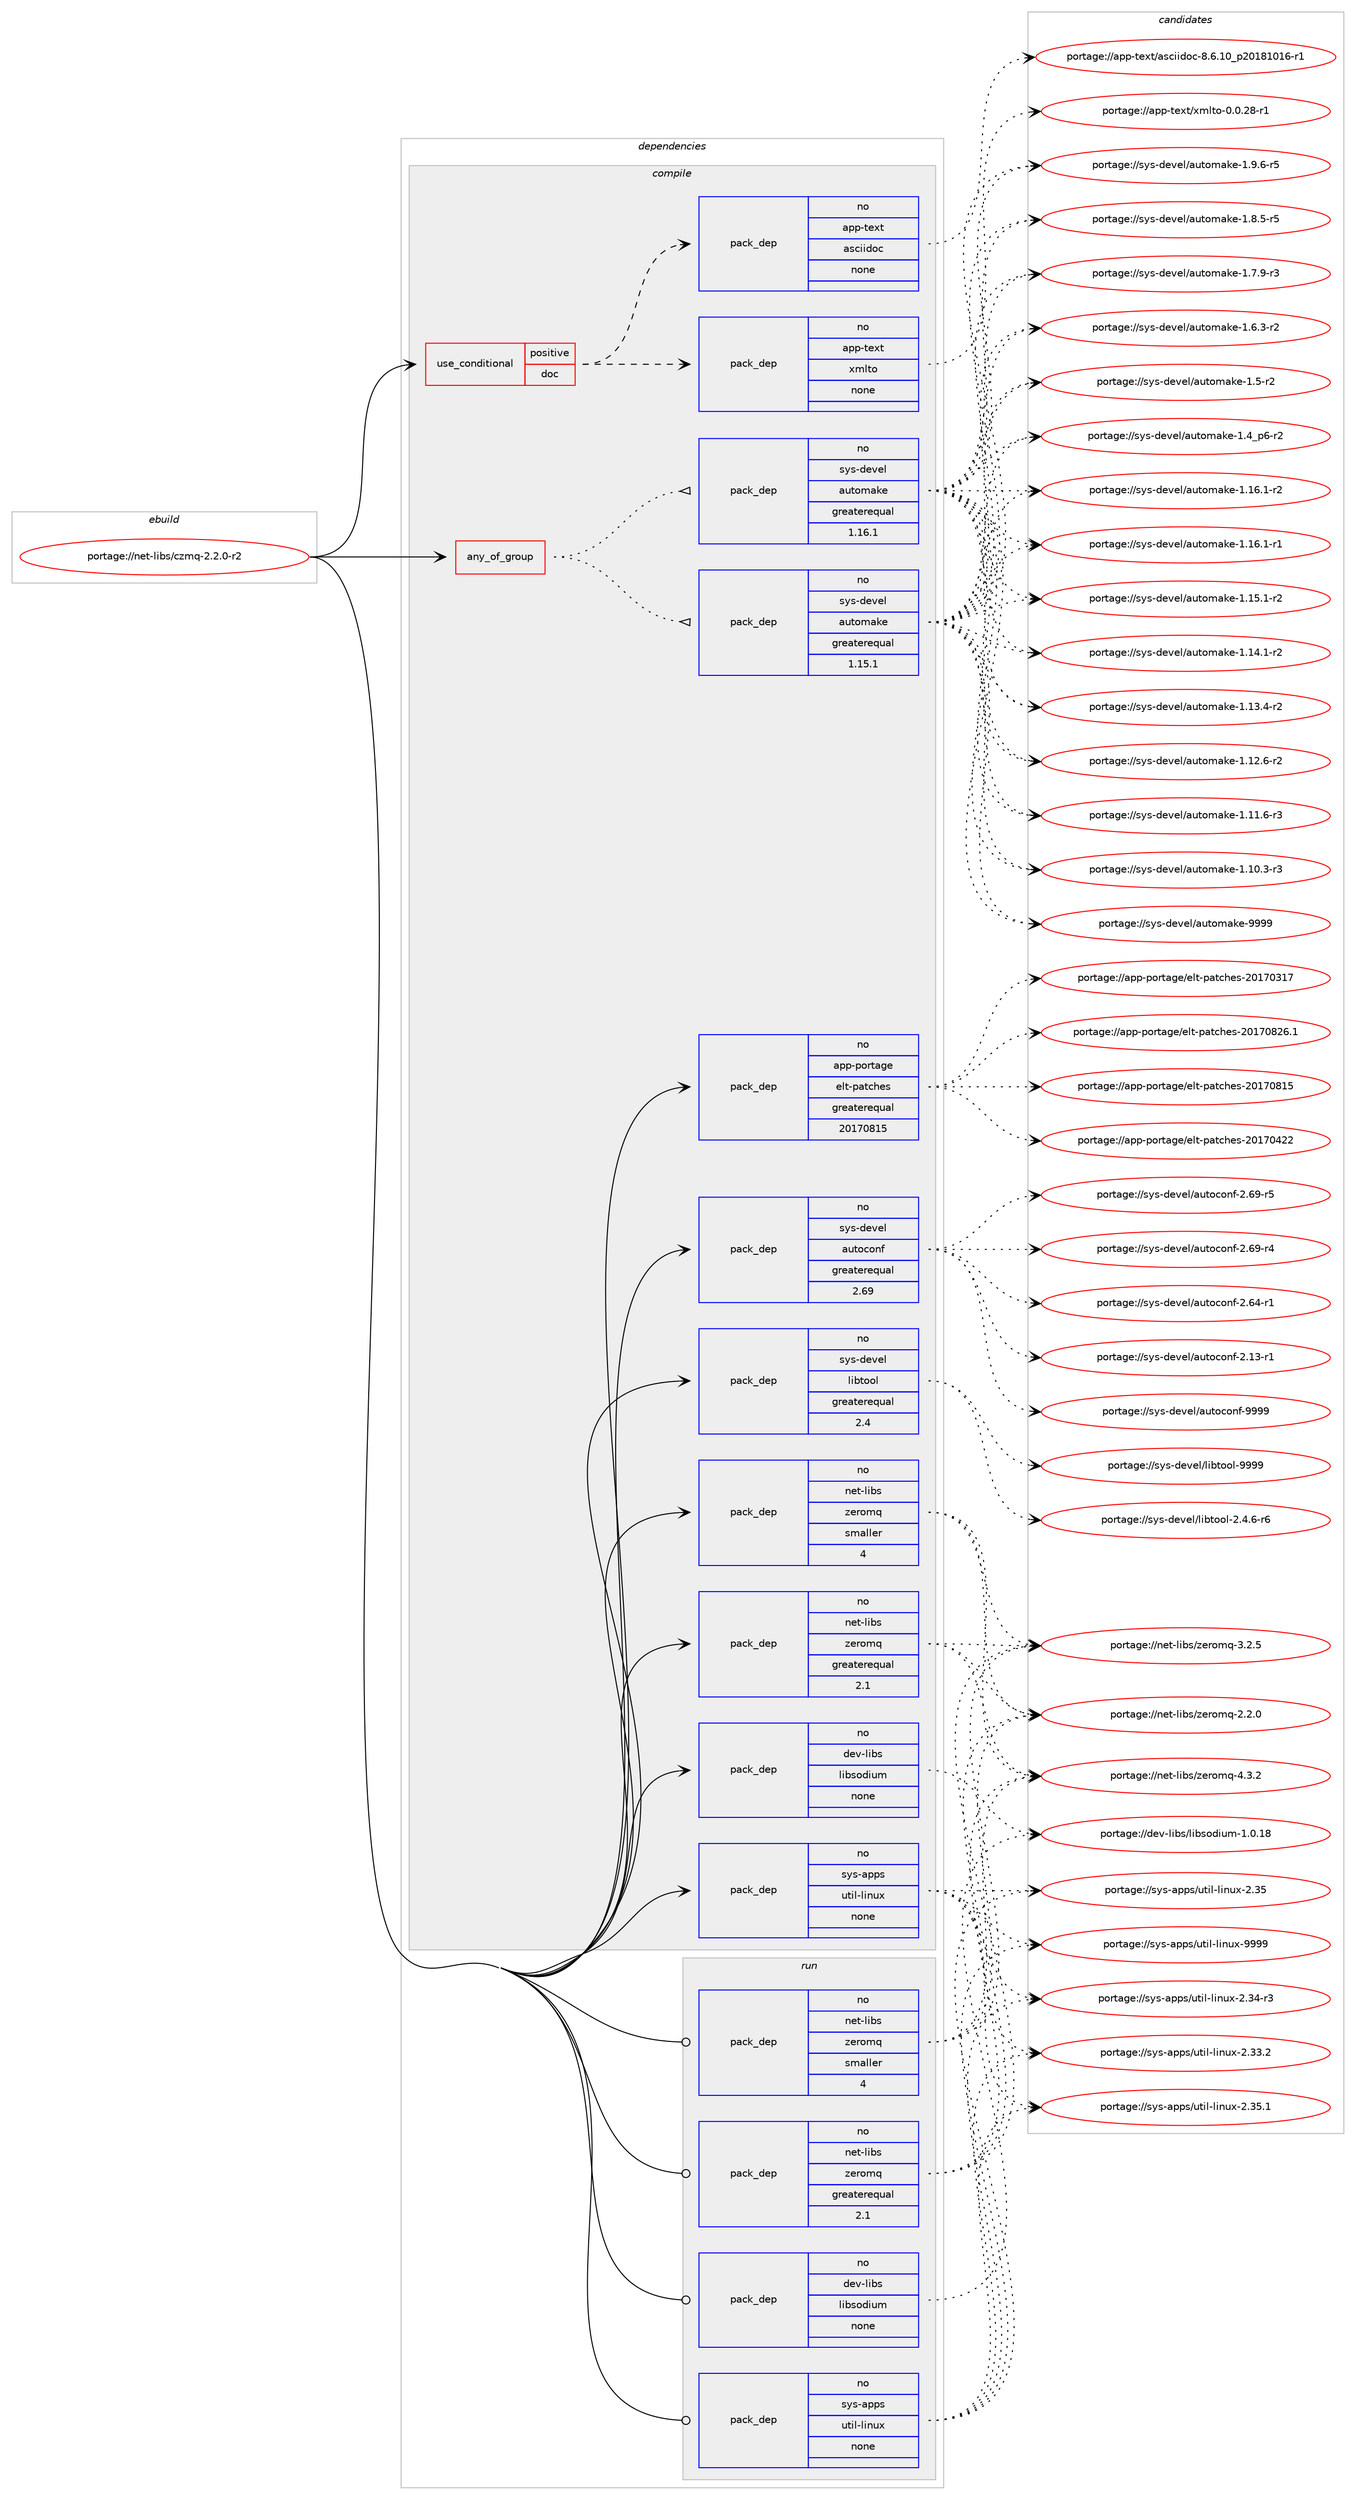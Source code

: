 digraph prolog {

# *************
# Graph options
# *************

newrank=true;
concentrate=true;
compound=true;
graph [rankdir=LR,fontname=Helvetica,fontsize=10,ranksep=1.5];#, ranksep=2.5, nodesep=0.2];
edge  [arrowhead=vee];
node  [fontname=Helvetica,fontsize=10];

# **********
# The ebuild
# **********

subgraph cluster_leftcol {
color=gray;
rank=same;
label=<<i>ebuild</i>>;
id [label="portage://net-libs/czmq-2.2.0-r2", color=red, width=4, href="../net-libs/czmq-2.2.0-r2.svg"];
}

# ****************
# The dependencies
# ****************

subgraph cluster_midcol {
color=gray;
label=<<i>dependencies</i>>;
subgraph cluster_compile {
fillcolor="#eeeeee";
style=filled;
label=<<i>compile</i>>;
subgraph any2200 {
dependency142900 [label=<<TABLE BORDER="0" CELLBORDER="1" CELLSPACING="0" CELLPADDING="4"><TR><TD CELLPADDING="10">any_of_group</TD></TR></TABLE>>, shape=none, color=red];subgraph pack109801 {
dependency142901 [label=<<TABLE BORDER="0" CELLBORDER="1" CELLSPACING="0" CELLPADDING="4" WIDTH="220"><TR><TD ROWSPAN="6" CELLPADDING="30">pack_dep</TD></TR><TR><TD WIDTH="110">no</TD></TR><TR><TD>sys-devel</TD></TR><TR><TD>automake</TD></TR><TR><TD>greaterequal</TD></TR><TR><TD>1.16.1</TD></TR></TABLE>>, shape=none, color=blue];
}
dependency142900:e -> dependency142901:w [weight=20,style="dotted",arrowhead="oinv"];
subgraph pack109802 {
dependency142902 [label=<<TABLE BORDER="0" CELLBORDER="1" CELLSPACING="0" CELLPADDING="4" WIDTH="220"><TR><TD ROWSPAN="6" CELLPADDING="30">pack_dep</TD></TR><TR><TD WIDTH="110">no</TD></TR><TR><TD>sys-devel</TD></TR><TR><TD>automake</TD></TR><TR><TD>greaterequal</TD></TR><TR><TD>1.15.1</TD></TR></TABLE>>, shape=none, color=blue];
}
dependency142900:e -> dependency142902:w [weight=20,style="dotted",arrowhead="oinv"];
}
id:e -> dependency142900:w [weight=20,style="solid",arrowhead="vee"];
subgraph cond30756 {
dependency142903 [label=<<TABLE BORDER="0" CELLBORDER="1" CELLSPACING="0" CELLPADDING="4"><TR><TD ROWSPAN="3" CELLPADDING="10">use_conditional</TD></TR><TR><TD>positive</TD></TR><TR><TD>doc</TD></TR></TABLE>>, shape=none, color=red];
subgraph pack109803 {
dependency142904 [label=<<TABLE BORDER="0" CELLBORDER="1" CELLSPACING="0" CELLPADDING="4" WIDTH="220"><TR><TD ROWSPAN="6" CELLPADDING="30">pack_dep</TD></TR><TR><TD WIDTH="110">no</TD></TR><TR><TD>app-text</TD></TR><TR><TD>asciidoc</TD></TR><TR><TD>none</TD></TR><TR><TD></TD></TR></TABLE>>, shape=none, color=blue];
}
dependency142903:e -> dependency142904:w [weight=20,style="dashed",arrowhead="vee"];
subgraph pack109804 {
dependency142905 [label=<<TABLE BORDER="0" CELLBORDER="1" CELLSPACING="0" CELLPADDING="4" WIDTH="220"><TR><TD ROWSPAN="6" CELLPADDING="30">pack_dep</TD></TR><TR><TD WIDTH="110">no</TD></TR><TR><TD>app-text</TD></TR><TR><TD>xmlto</TD></TR><TR><TD>none</TD></TR><TR><TD></TD></TR></TABLE>>, shape=none, color=blue];
}
dependency142903:e -> dependency142905:w [weight=20,style="dashed",arrowhead="vee"];
}
id:e -> dependency142903:w [weight=20,style="solid",arrowhead="vee"];
subgraph pack109805 {
dependency142906 [label=<<TABLE BORDER="0" CELLBORDER="1" CELLSPACING="0" CELLPADDING="4" WIDTH="220"><TR><TD ROWSPAN="6" CELLPADDING="30">pack_dep</TD></TR><TR><TD WIDTH="110">no</TD></TR><TR><TD>app-portage</TD></TR><TR><TD>elt-patches</TD></TR><TR><TD>greaterequal</TD></TR><TR><TD>20170815</TD></TR></TABLE>>, shape=none, color=blue];
}
id:e -> dependency142906:w [weight=20,style="solid",arrowhead="vee"];
subgraph pack109806 {
dependency142907 [label=<<TABLE BORDER="0" CELLBORDER="1" CELLSPACING="0" CELLPADDING="4" WIDTH="220"><TR><TD ROWSPAN="6" CELLPADDING="30">pack_dep</TD></TR><TR><TD WIDTH="110">no</TD></TR><TR><TD>dev-libs</TD></TR><TR><TD>libsodium</TD></TR><TR><TD>none</TD></TR><TR><TD></TD></TR></TABLE>>, shape=none, color=blue];
}
id:e -> dependency142907:w [weight=20,style="solid",arrowhead="vee"];
subgraph pack109807 {
dependency142908 [label=<<TABLE BORDER="0" CELLBORDER="1" CELLSPACING="0" CELLPADDING="4" WIDTH="220"><TR><TD ROWSPAN="6" CELLPADDING="30">pack_dep</TD></TR><TR><TD WIDTH="110">no</TD></TR><TR><TD>net-libs</TD></TR><TR><TD>zeromq</TD></TR><TR><TD>greaterequal</TD></TR><TR><TD>2.1</TD></TR></TABLE>>, shape=none, color=blue];
}
id:e -> dependency142908:w [weight=20,style="solid",arrowhead="vee"];
subgraph pack109808 {
dependency142909 [label=<<TABLE BORDER="0" CELLBORDER="1" CELLSPACING="0" CELLPADDING="4" WIDTH="220"><TR><TD ROWSPAN="6" CELLPADDING="30">pack_dep</TD></TR><TR><TD WIDTH="110">no</TD></TR><TR><TD>net-libs</TD></TR><TR><TD>zeromq</TD></TR><TR><TD>smaller</TD></TR><TR><TD>4</TD></TR></TABLE>>, shape=none, color=blue];
}
id:e -> dependency142909:w [weight=20,style="solid",arrowhead="vee"];
subgraph pack109809 {
dependency142910 [label=<<TABLE BORDER="0" CELLBORDER="1" CELLSPACING="0" CELLPADDING="4" WIDTH="220"><TR><TD ROWSPAN="6" CELLPADDING="30">pack_dep</TD></TR><TR><TD WIDTH="110">no</TD></TR><TR><TD>sys-apps</TD></TR><TR><TD>util-linux</TD></TR><TR><TD>none</TD></TR><TR><TD></TD></TR></TABLE>>, shape=none, color=blue];
}
id:e -> dependency142910:w [weight=20,style="solid",arrowhead="vee"];
subgraph pack109810 {
dependency142911 [label=<<TABLE BORDER="0" CELLBORDER="1" CELLSPACING="0" CELLPADDING="4" WIDTH="220"><TR><TD ROWSPAN="6" CELLPADDING="30">pack_dep</TD></TR><TR><TD WIDTH="110">no</TD></TR><TR><TD>sys-devel</TD></TR><TR><TD>autoconf</TD></TR><TR><TD>greaterequal</TD></TR><TR><TD>2.69</TD></TR></TABLE>>, shape=none, color=blue];
}
id:e -> dependency142911:w [weight=20,style="solid",arrowhead="vee"];
subgraph pack109811 {
dependency142912 [label=<<TABLE BORDER="0" CELLBORDER="1" CELLSPACING="0" CELLPADDING="4" WIDTH="220"><TR><TD ROWSPAN="6" CELLPADDING="30">pack_dep</TD></TR><TR><TD WIDTH="110">no</TD></TR><TR><TD>sys-devel</TD></TR><TR><TD>libtool</TD></TR><TR><TD>greaterequal</TD></TR><TR><TD>2.4</TD></TR></TABLE>>, shape=none, color=blue];
}
id:e -> dependency142912:w [weight=20,style="solid",arrowhead="vee"];
}
subgraph cluster_compileandrun {
fillcolor="#eeeeee";
style=filled;
label=<<i>compile and run</i>>;
}
subgraph cluster_run {
fillcolor="#eeeeee";
style=filled;
label=<<i>run</i>>;
subgraph pack109812 {
dependency142913 [label=<<TABLE BORDER="0" CELLBORDER="1" CELLSPACING="0" CELLPADDING="4" WIDTH="220"><TR><TD ROWSPAN="6" CELLPADDING="30">pack_dep</TD></TR><TR><TD WIDTH="110">no</TD></TR><TR><TD>dev-libs</TD></TR><TR><TD>libsodium</TD></TR><TR><TD>none</TD></TR><TR><TD></TD></TR></TABLE>>, shape=none, color=blue];
}
id:e -> dependency142913:w [weight=20,style="solid",arrowhead="odot"];
subgraph pack109813 {
dependency142914 [label=<<TABLE BORDER="0" CELLBORDER="1" CELLSPACING="0" CELLPADDING="4" WIDTH="220"><TR><TD ROWSPAN="6" CELLPADDING="30">pack_dep</TD></TR><TR><TD WIDTH="110">no</TD></TR><TR><TD>net-libs</TD></TR><TR><TD>zeromq</TD></TR><TR><TD>greaterequal</TD></TR><TR><TD>2.1</TD></TR></TABLE>>, shape=none, color=blue];
}
id:e -> dependency142914:w [weight=20,style="solid",arrowhead="odot"];
subgraph pack109814 {
dependency142915 [label=<<TABLE BORDER="0" CELLBORDER="1" CELLSPACING="0" CELLPADDING="4" WIDTH="220"><TR><TD ROWSPAN="6" CELLPADDING="30">pack_dep</TD></TR><TR><TD WIDTH="110">no</TD></TR><TR><TD>net-libs</TD></TR><TR><TD>zeromq</TD></TR><TR><TD>smaller</TD></TR><TR><TD>4</TD></TR></TABLE>>, shape=none, color=blue];
}
id:e -> dependency142915:w [weight=20,style="solid",arrowhead="odot"];
subgraph pack109815 {
dependency142916 [label=<<TABLE BORDER="0" CELLBORDER="1" CELLSPACING="0" CELLPADDING="4" WIDTH="220"><TR><TD ROWSPAN="6" CELLPADDING="30">pack_dep</TD></TR><TR><TD WIDTH="110">no</TD></TR><TR><TD>sys-apps</TD></TR><TR><TD>util-linux</TD></TR><TR><TD>none</TD></TR><TR><TD></TD></TR></TABLE>>, shape=none, color=blue];
}
id:e -> dependency142916:w [weight=20,style="solid",arrowhead="odot"];
}
}

# **************
# The candidates
# **************

subgraph cluster_choices {
rank=same;
color=gray;
label=<<i>candidates</i>>;

subgraph choice109801 {
color=black;
nodesep=1;
choice115121115451001011181011084797117116111109971071014557575757 [label="portage://sys-devel/automake-9999", color=red, width=4,href="../sys-devel/automake-9999.svg"];
choice115121115451001011181011084797117116111109971071014549465746544511453 [label="portage://sys-devel/automake-1.9.6-r5", color=red, width=4,href="../sys-devel/automake-1.9.6-r5.svg"];
choice115121115451001011181011084797117116111109971071014549465646534511453 [label="portage://sys-devel/automake-1.8.5-r5", color=red, width=4,href="../sys-devel/automake-1.8.5-r5.svg"];
choice115121115451001011181011084797117116111109971071014549465546574511451 [label="portage://sys-devel/automake-1.7.9-r3", color=red, width=4,href="../sys-devel/automake-1.7.9-r3.svg"];
choice115121115451001011181011084797117116111109971071014549465446514511450 [label="portage://sys-devel/automake-1.6.3-r2", color=red, width=4,href="../sys-devel/automake-1.6.3-r2.svg"];
choice11512111545100101118101108479711711611110997107101454946534511450 [label="portage://sys-devel/automake-1.5-r2", color=red, width=4,href="../sys-devel/automake-1.5-r2.svg"];
choice115121115451001011181011084797117116111109971071014549465295112544511450 [label="portage://sys-devel/automake-1.4_p6-r2", color=red, width=4,href="../sys-devel/automake-1.4_p6-r2.svg"];
choice11512111545100101118101108479711711611110997107101454946495446494511450 [label="portage://sys-devel/automake-1.16.1-r2", color=red, width=4,href="../sys-devel/automake-1.16.1-r2.svg"];
choice11512111545100101118101108479711711611110997107101454946495446494511449 [label="portage://sys-devel/automake-1.16.1-r1", color=red, width=4,href="../sys-devel/automake-1.16.1-r1.svg"];
choice11512111545100101118101108479711711611110997107101454946495346494511450 [label="portage://sys-devel/automake-1.15.1-r2", color=red, width=4,href="../sys-devel/automake-1.15.1-r2.svg"];
choice11512111545100101118101108479711711611110997107101454946495246494511450 [label="portage://sys-devel/automake-1.14.1-r2", color=red, width=4,href="../sys-devel/automake-1.14.1-r2.svg"];
choice11512111545100101118101108479711711611110997107101454946495146524511450 [label="portage://sys-devel/automake-1.13.4-r2", color=red, width=4,href="../sys-devel/automake-1.13.4-r2.svg"];
choice11512111545100101118101108479711711611110997107101454946495046544511450 [label="portage://sys-devel/automake-1.12.6-r2", color=red, width=4,href="../sys-devel/automake-1.12.6-r2.svg"];
choice11512111545100101118101108479711711611110997107101454946494946544511451 [label="portage://sys-devel/automake-1.11.6-r3", color=red, width=4,href="../sys-devel/automake-1.11.6-r3.svg"];
choice11512111545100101118101108479711711611110997107101454946494846514511451 [label="portage://sys-devel/automake-1.10.3-r3", color=red, width=4,href="../sys-devel/automake-1.10.3-r3.svg"];
dependency142901:e -> choice115121115451001011181011084797117116111109971071014557575757:w [style=dotted,weight="100"];
dependency142901:e -> choice115121115451001011181011084797117116111109971071014549465746544511453:w [style=dotted,weight="100"];
dependency142901:e -> choice115121115451001011181011084797117116111109971071014549465646534511453:w [style=dotted,weight="100"];
dependency142901:e -> choice115121115451001011181011084797117116111109971071014549465546574511451:w [style=dotted,weight="100"];
dependency142901:e -> choice115121115451001011181011084797117116111109971071014549465446514511450:w [style=dotted,weight="100"];
dependency142901:e -> choice11512111545100101118101108479711711611110997107101454946534511450:w [style=dotted,weight="100"];
dependency142901:e -> choice115121115451001011181011084797117116111109971071014549465295112544511450:w [style=dotted,weight="100"];
dependency142901:e -> choice11512111545100101118101108479711711611110997107101454946495446494511450:w [style=dotted,weight="100"];
dependency142901:e -> choice11512111545100101118101108479711711611110997107101454946495446494511449:w [style=dotted,weight="100"];
dependency142901:e -> choice11512111545100101118101108479711711611110997107101454946495346494511450:w [style=dotted,weight="100"];
dependency142901:e -> choice11512111545100101118101108479711711611110997107101454946495246494511450:w [style=dotted,weight="100"];
dependency142901:e -> choice11512111545100101118101108479711711611110997107101454946495146524511450:w [style=dotted,weight="100"];
dependency142901:e -> choice11512111545100101118101108479711711611110997107101454946495046544511450:w [style=dotted,weight="100"];
dependency142901:e -> choice11512111545100101118101108479711711611110997107101454946494946544511451:w [style=dotted,weight="100"];
dependency142901:e -> choice11512111545100101118101108479711711611110997107101454946494846514511451:w [style=dotted,weight="100"];
}
subgraph choice109802 {
color=black;
nodesep=1;
choice115121115451001011181011084797117116111109971071014557575757 [label="portage://sys-devel/automake-9999", color=red, width=4,href="../sys-devel/automake-9999.svg"];
choice115121115451001011181011084797117116111109971071014549465746544511453 [label="portage://sys-devel/automake-1.9.6-r5", color=red, width=4,href="../sys-devel/automake-1.9.6-r5.svg"];
choice115121115451001011181011084797117116111109971071014549465646534511453 [label="portage://sys-devel/automake-1.8.5-r5", color=red, width=4,href="../sys-devel/automake-1.8.5-r5.svg"];
choice115121115451001011181011084797117116111109971071014549465546574511451 [label="portage://sys-devel/automake-1.7.9-r3", color=red, width=4,href="../sys-devel/automake-1.7.9-r3.svg"];
choice115121115451001011181011084797117116111109971071014549465446514511450 [label="portage://sys-devel/automake-1.6.3-r2", color=red, width=4,href="../sys-devel/automake-1.6.3-r2.svg"];
choice11512111545100101118101108479711711611110997107101454946534511450 [label="portage://sys-devel/automake-1.5-r2", color=red, width=4,href="../sys-devel/automake-1.5-r2.svg"];
choice115121115451001011181011084797117116111109971071014549465295112544511450 [label="portage://sys-devel/automake-1.4_p6-r2", color=red, width=4,href="../sys-devel/automake-1.4_p6-r2.svg"];
choice11512111545100101118101108479711711611110997107101454946495446494511450 [label="portage://sys-devel/automake-1.16.1-r2", color=red, width=4,href="../sys-devel/automake-1.16.1-r2.svg"];
choice11512111545100101118101108479711711611110997107101454946495446494511449 [label="portage://sys-devel/automake-1.16.1-r1", color=red, width=4,href="../sys-devel/automake-1.16.1-r1.svg"];
choice11512111545100101118101108479711711611110997107101454946495346494511450 [label="portage://sys-devel/automake-1.15.1-r2", color=red, width=4,href="../sys-devel/automake-1.15.1-r2.svg"];
choice11512111545100101118101108479711711611110997107101454946495246494511450 [label="portage://sys-devel/automake-1.14.1-r2", color=red, width=4,href="../sys-devel/automake-1.14.1-r2.svg"];
choice11512111545100101118101108479711711611110997107101454946495146524511450 [label="portage://sys-devel/automake-1.13.4-r2", color=red, width=4,href="../sys-devel/automake-1.13.4-r2.svg"];
choice11512111545100101118101108479711711611110997107101454946495046544511450 [label="portage://sys-devel/automake-1.12.6-r2", color=red, width=4,href="../sys-devel/automake-1.12.6-r2.svg"];
choice11512111545100101118101108479711711611110997107101454946494946544511451 [label="portage://sys-devel/automake-1.11.6-r3", color=red, width=4,href="../sys-devel/automake-1.11.6-r3.svg"];
choice11512111545100101118101108479711711611110997107101454946494846514511451 [label="portage://sys-devel/automake-1.10.3-r3", color=red, width=4,href="../sys-devel/automake-1.10.3-r3.svg"];
dependency142902:e -> choice115121115451001011181011084797117116111109971071014557575757:w [style=dotted,weight="100"];
dependency142902:e -> choice115121115451001011181011084797117116111109971071014549465746544511453:w [style=dotted,weight="100"];
dependency142902:e -> choice115121115451001011181011084797117116111109971071014549465646534511453:w [style=dotted,weight="100"];
dependency142902:e -> choice115121115451001011181011084797117116111109971071014549465546574511451:w [style=dotted,weight="100"];
dependency142902:e -> choice115121115451001011181011084797117116111109971071014549465446514511450:w [style=dotted,weight="100"];
dependency142902:e -> choice11512111545100101118101108479711711611110997107101454946534511450:w [style=dotted,weight="100"];
dependency142902:e -> choice115121115451001011181011084797117116111109971071014549465295112544511450:w [style=dotted,weight="100"];
dependency142902:e -> choice11512111545100101118101108479711711611110997107101454946495446494511450:w [style=dotted,weight="100"];
dependency142902:e -> choice11512111545100101118101108479711711611110997107101454946495446494511449:w [style=dotted,weight="100"];
dependency142902:e -> choice11512111545100101118101108479711711611110997107101454946495346494511450:w [style=dotted,weight="100"];
dependency142902:e -> choice11512111545100101118101108479711711611110997107101454946495246494511450:w [style=dotted,weight="100"];
dependency142902:e -> choice11512111545100101118101108479711711611110997107101454946495146524511450:w [style=dotted,weight="100"];
dependency142902:e -> choice11512111545100101118101108479711711611110997107101454946495046544511450:w [style=dotted,weight="100"];
dependency142902:e -> choice11512111545100101118101108479711711611110997107101454946494946544511451:w [style=dotted,weight="100"];
dependency142902:e -> choice11512111545100101118101108479711711611110997107101454946494846514511451:w [style=dotted,weight="100"];
}
subgraph choice109803 {
color=black;
nodesep=1;
choice971121124511610112011647971159910510510011199455646544649489511250484956494849544511449 [label="portage://app-text/asciidoc-8.6.10_p20181016-r1", color=red, width=4,href="../app-text/asciidoc-8.6.10_p20181016-r1.svg"];
dependency142904:e -> choice971121124511610112011647971159910510510011199455646544649489511250484956494849544511449:w [style=dotted,weight="100"];
}
subgraph choice109804 {
color=black;
nodesep=1;
choice971121124511610112011647120109108116111454846484650564511449 [label="portage://app-text/xmlto-0.0.28-r1", color=red, width=4,href="../app-text/xmlto-0.0.28-r1.svg"];
dependency142905:e -> choice971121124511610112011647120109108116111454846484650564511449:w [style=dotted,weight="100"];
}
subgraph choice109805 {
color=black;
nodesep=1;
choice971121124511211111411697103101471011081164511297116991041011154550484955485650544649 [label="portage://app-portage/elt-patches-20170826.1", color=red, width=4,href="../app-portage/elt-patches-20170826.1.svg"];
choice97112112451121111141169710310147101108116451129711699104101115455048495548564953 [label="portage://app-portage/elt-patches-20170815", color=red, width=4,href="../app-portage/elt-patches-20170815.svg"];
choice97112112451121111141169710310147101108116451129711699104101115455048495548525050 [label="portage://app-portage/elt-patches-20170422", color=red, width=4,href="../app-portage/elt-patches-20170422.svg"];
choice97112112451121111141169710310147101108116451129711699104101115455048495548514955 [label="portage://app-portage/elt-patches-20170317", color=red, width=4,href="../app-portage/elt-patches-20170317.svg"];
dependency142906:e -> choice971121124511211111411697103101471011081164511297116991041011154550484955485650544649:w [style=dotted,weight="100"];
dependency142906:e -> choice97112112451121111141169710310147101108116451129711699104101115455048495548564953:w [style=dotted,weight="100"];
dependency142906:e -> choice97112112451121111141169710310147101108116451129711699104101115455048495548525050:w [style=dotted,weight="100"];
dependency142906:e -> choice97112112451121111141169710310147101108116451129711699104101115455048495548514955:w [style=dotted,weight="100"];
}
subgraph choice109806 {
color=black;
nodesep=1;
choice1001011184510810598115471081059811511110010511710945494648464956 [label="portage://dev-libs/libsodium-1.0.18", color=red, width=4,href="../dev-libs/libsodium-1.0.18.svg"];
dependency142907:e -> choice1001011184510810598115471081059811511110010511710945494648464956:w [style=dotted,weight="100"];
}
subgraph choice109807 {
color=black;
nodesep=1;
choice110101116451081059811547122101114111109113455246514650 [label="portage://net-libs/zeromq-4.3.2", color=red, width=4,href="../net-libs/zeromq-4.3.2.svg"];
choice110101116451081059811547122101114111109113455146504653 [label="portage://net-libs/zeromq-3.2.5", color=red, width=4,href="../net-libs/zeromq-3.2.5.svg"];
choice110101116451081059811547122101114111109113455046504648 [label="portage://net-libs/zeromq-2.2.0", color=red, width=4,href="../net-libs/zeromq-2.2.0.svg"];
dependency142908:e -> choice110101116451081059811547122101114111109113455246514650:w [style=dotted,weight="100"];
dependency142908:e -> choice110101116451081059811547122101114111109113455146504653:w [style=dotted,weight="100"];
dependency142908:e -> choice110101116451081059811547122101114111109113455046504648:w [style=dotted,weight="100"];
}
subgraph choice109808 {
color=black;
nodesep=1;
choice110101116451081059811547122101114111109113455246514650 [label="portage://net-libs/zeromq-4.3.2", color=red, width=4,href="../net-libs/zeromq-4.3.2.svg"];
choice110101116451081059811547122101114111109113455146504653 [label="portage://net-libs/zeromq-3.2.5", color=red, width=4,href="../net-libs/zeromq-3.2.5.svg"];
choice110101116451081059811547122101114111109113455046504648 [label="portage://net-libs/zeromq-2.2.0", color=red, width=4,href="../net-libs/zeromq-2.2.0.svg"];
dependency142909:e -> choice110101116451081059811547122101114111109113455246514650:w [style=dotted,weight="100"];
dependency142909:e -> choice110101116451081059811547122101114111109113455146504653:w [style=dotted,weight="100"];
dependency142909:e -> choice110101116451081059811547122101114111109113455046504648:w [style=dotted,weight="100"];
}
subgraph choice109809 {
color=black;
nodesep=1;
choice115121115459711211211547117116105108451081051101171204557575757 [label="portage://sys-apps/util-linux-9999", color=red, width=4,href="../sys-apps/util-linux-9999.svg"];
choice1151211154597112112115471171161051084510810511011712045504651534649 [label="portage://sys-apps/util-linux-2.35.1", color=red, width=4,href="../sys-apps/util-linux-2.35.1.svg"];
choice115121115459711211211547117116105108451081051101171204550465153 [label="portage://sys-apps/util-linux-2.35", color=red, width=4,href="../sys-apps/util-linux-2.35.svg"];
choice1151211154597112112115471171161051084510810511011712045504651524511451 [label="portage://sys-apps/util-linux-2.34-r3", color=red, width=4,href="../sys-apps/util-linux-2.34-r3.svg"];
choice1151211154597112112115471171161051084510810511011712045504651514650 [label="portage://sys-apps/util-linux-2.33.2", color=red, width=4,href="../sys-apps/util-linux-2.33.2.svg"];
dependency142910:e -> choice115121115459711211211547117116105108451081051101171204557575757:w [style=dotted,weight="100"];
dependency142910:e -> choice1151211154597112112115471171161051084510810511011712045504651534649:w [style=dotted,weight="100"];
dependency142910:e -> choice115121115459711211211547117116105108451081051101171204550465153:w [style=dotted,weight="100"];
dependency142910:e -> choice1151211154597112112115471171161051084510810511011712045504651524511451:w [style=dotted,weight="100"];
dependency142910:e -> choice1151211154597112112115471171161051084510810511011712045504651514650:w [style=dotted,weight="100"];
}
subgraph choice109810 {
color=black;
nodesep=1;
choice115121115451001011181011084797117116111991111101024557575757 [label="portage://sys-devel/autoconf-9999", color=red, width=4,href="../sys-devel/autoconf-9999.svg"];
choice1151211154510010111810110847971171161119911111010245504654574511453 [label="portage://sys-devel/autoconf-2.69-r5", color=red, width=4,href="../sys-devel/autoconf-2.69-r5.svg"];
choice1151211154510010111810110847971171161119911111010245504654574511452 [label="portage://sys-devel/autoconf-2.69-r4", color=red, width=4,href="../sys-devel/autoconf-2.69-r4.svg"];
choice1151211154510010111810110847971171161119911111010245504654524511449 [label="portage://sys-devel/autoconf-2.64-r1", color=red, width=4,href="../sys-devel/autoconf-2.64-r1.svg"];
choice1151211154510010111810110847971171161119911111010245504649514511449 [label="portage://sys-devel/autoconf-2.13-r1", color=red, width=4,href="../sys-devel/autoconf-2.13-r1.svg"];
dependency142911:e -> choice115121115451001011181011084797117116111991111101024557575757:w [style=dotted,weight="100"];
dependency142911:e -> choice1151211154510010111810110847971171161119911111010245504654574511453:w [style=dotted,weight="100"];
dependency142911:e -> choice1151211154510010111810110847971171161119911111010245504654574511452:w [style=dotted,weight="100"];
dependency142911:e -> choice1151211154510010111810110847971171161119911111010245504654524511449:w [style=dotted,weight="100"];
dependency142911:e -> choice1151211154510010111810110847971171161119911111010245504649514511449:w [style=dotted,weight="100"];
}
subgraph choice109811 {
color=black;
nodesep=1;
choice1151211154510010111810110847108105981161111111084557575757 [label="portage://sys-devel/libtool-9999", color=red, width=4,href="../sys-devel/libtool-9999.svg"];
choice1151211154510010111810110847108105981161111111084550465246544511454 [label="portage://sys-devel/libtool-2.4.6-r6", color=red, width=4,href="../sys-devel/libtool-2.4.6-r6.svg"];
dependency142912:e -> choice1151211154510010111810110847108105981161111111084557575757:w [style=dotted,weight="100"];
dependency142912:e -> choice1151211154510010111810110847108105981161111111084550465246544511454:w [style=dotted,weight="100"];
}
subgraph choice109812 {
color=black;
nodesep=1;
choice1001011184510810598115471081059811511110010511710945494648464956 [label="portage://dev-libs/libsodium-1.0.18", color=red, width=4,href="../dev-libs/libsodium-1.0.18.svg"];
dependency142913:e -> choice1001011184510810598115471081059811511110010511710945494648464956:w [style=dotted,weight="100"];
}
subgraph choice109813 {
color=black;
nodesep=1;
choice110101116451081059811547122101114111109113455246514650 [label="portage://net-libs/zeromq-4.3.2", color=red, width=4,href="../net-libs/zeromq-4.3.2.svg"];
choice110101116451081059811547122101114111109113455146504653 [label="portage://net-libs/zeromq-3.2.5", color=red, width=4,href="../net-libs/zeromq-3.2.5.svg"];
choice110101116451081059811547122101114111109113455046504648 [label="portage://net-libs/zeromq-2.2.0", color=red, width=4,href="../net-libs/zeromq-2.2.0.svg"];
dependency142914:e -> choice110101116451081059811547122101114111109113455246514650:w [style=dotted,weight="100"];
dependency142914:e -> choice110101116451081059811547122101114111109113455146504653:w [style=dotted,weight="100"];
dependency142914:e -> choice110101116451081059811547122101114111109113455046504648:w [style=dotted,weight="100"];
}
subgraph choice109814 {
color=black;
nodesep=1;
choice110101116451081059811547122101114111109113455246514650 [label="portage://net-libs/zeromq-4.3.2", color=red, width=4,href="../net-libs/zeromq-4.3.2.svg"];
choice110101116451081059811547122101114111109113455146504653 [label="portage://net-libs/zeromq-3.2.5", color=red, width=4,href="../net-libs/zeromq-3.2.5.svg"];
choice110101116451081059811547122101114111109113455046504648 [label="portage://net-libs/zeromq-2.2.0", color=red, width=4,href="../net-libs/zeromq-2.2.0.svg"];
dependency142915:e -> choice110101116451081059811547122101114111109113455246514650:w [style=dotted,weight="100"];
dependency142915:e -> choice110101116451081059811547122101114111109113455146504653:w [style=dotted,weight="100"];
dependency142915:e -> choice110101116451081059811547122101114111109113455046504648:w [style=dotted,weight="100"];
}
subgraph choice109815 {
color=black;
nodesep=1;
choice115121115459711211211547117116105108451081051101171204557575757 [label="portage://sys-apps/util-linux-9999", color=red, width=4,href="../sys-apps/util-linux-9999.svg"];
choice1151211154597112112115471171161051084510810511011712045504651534649 [label="portage://sys-apps/util-linux-2.35.1", color=red, width=4,href="../sys-apps/util-linux-2.35.1.svg"];
choice115121115459711211211547117116105108451081051101171204550465153 [label="portage://sys-apps/util-linux-2.35", color=red, width=4,href="../sys-apps/util-linux-2.35.svg"];
choice1151211154597112112115471171161051084510810511011712045504651524511451 [label="portage://sys-apps/util-linux-2.34-r3", color=red, width=4,href="../sys-apps/util-linux-2.34-r3.svg"];
choice1151211154597112112115471171161051084510810511011712045504651514650 [label="portage://sys-apps/util-linux-2.33.2", color=red, width=4,href="../sys-apps/util-linux-2.33.2.svg"];
dependency142916:e -> choice115121115459711211211547117116105108451081051101171204557575757:w [style=dotted,weight="100"];
dependency142916:e -> choice1151211154597112112115471171161051084510810511011712045504651534649:w [style=dotted,weight="100"];
dependency142916:e -> choice115121115459711211211547117116105108451081051101171204550465153:w [style=dotted,weight="100"];
dependency142916:e -> choice1151211154597112112115471171161051084510810511011712045504651524511451:w [style=dotted,weight="100"];
dependency142916:e -> choice1151211154597112112115471171161051084510810511011712045504651514650:w [style=dotted,weight="100"];
}
}

}
